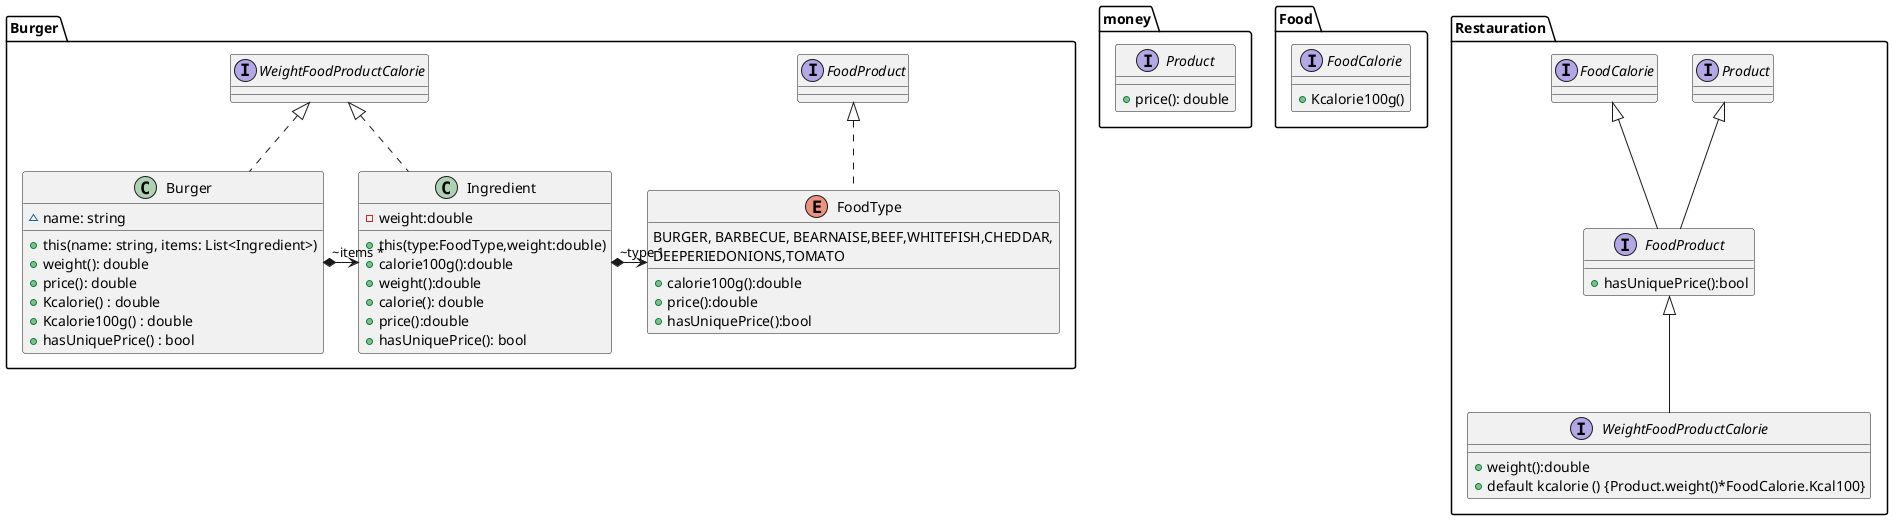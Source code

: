 @startuml classdiagram

 

  package money {
        interface Product {
            + price(): double
        }      
    }
  package Food{
        Interface FoodCalorie {
            + Kcalorie100g()
        }
    }
    package Restauration{
        Interface FoodProduct extends Product, FoodCalorie{
         + hasUniquePrice():bool

        }
     Interface WeightFoodProductCalorie extends FoodProduct {
            + weight():double
            + default kcalorie () {Product.weight()*FoodCalorie.Kcal100} 
     
       }

    }
    
    package Burger {
        enum FoodType implements FoodProduct{
            BURGER, BARBECUE, BEARNAISE,BEEF,WHITEFISH,CHEDDAR,
            DEEPERIEDONIONS,TOMATO 
            + calorie100g():double
            + price():double
            + hasUniquePrice():bool
      }

     Class Ingredient implements WeightFoodProductCalorie{
            - weight:double
            + this(type:FoodType,weight:double)
            + calorie100g():double
            + weight():double
            + calorie(): double
            + price():double
            + hasUniquePrice(): bool

       }
      Ingredient *-> "~type 1" FoodType

        Class Burger implements WeightFoodProductCalorie {
            ~ name: string
            + this(name: string, items: List<Ingredient>)
            + weight(): double
            + price(): double
            + Kcalorie() : double 
            + Kcalorie100g() : double 
            + hasUniquePrice() : bool
       
        }
  
        Burger *-> "~items *" Ingredient
    }
    

@enduml
